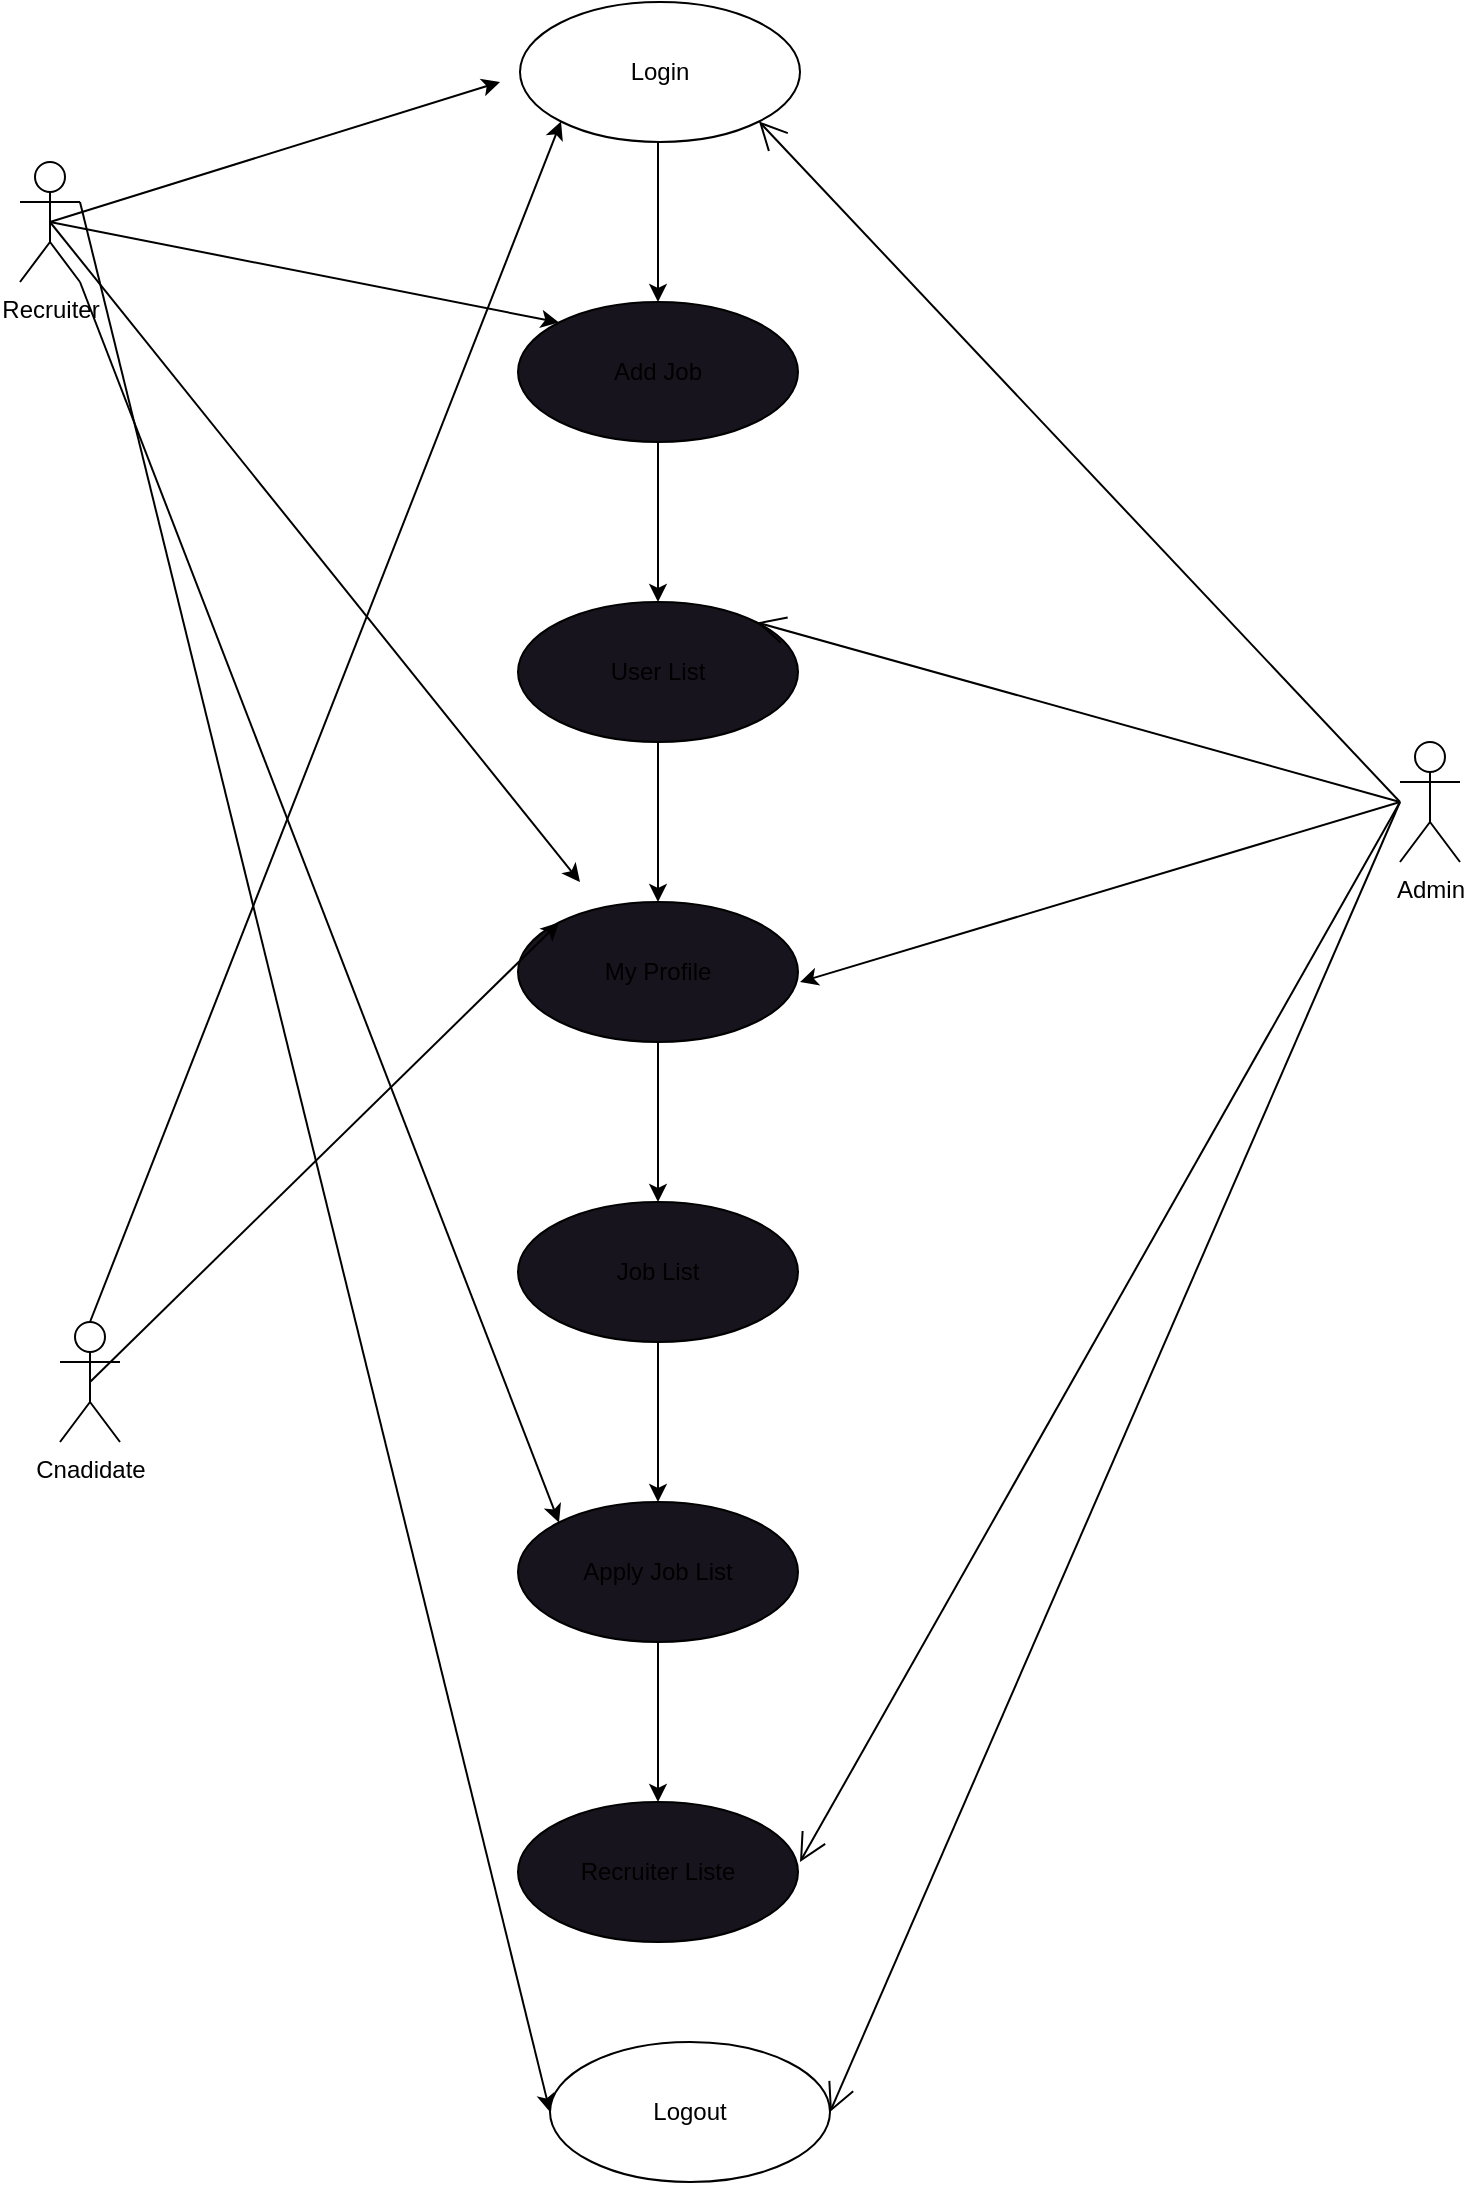 <mxfile>
    <diagram id="QWu-6im099hw_-NLjiuv" name="Page-1">
        <mxGraphModel dx="725" dy="778" grid="1" gridSize="10" guides="1" tooltips="1" connect="1" arrows="1" fold="1" page="1" pageScale="1" pageWidth="850" pageHeight="1100" math="0" shadow="0">
            <root>
                <mxCell id="0"/>
                <mxCell id="1" parent="0"/>
                <mxCell id="4" value="" style="edgeStyle=none;html=1;" edge="1" parent="1" target="3">
                    <mxGeometry relative="1" as="geometry">
                        <mxPoint x="409" y="80" as="sourcePoint"/>
                    </mxGeometry>
                </mxCell>
                <mxCell id="2" value="Login" style="ellipse;whiteSpace=wrap;html=1;" vertex="1" parent="1">
                    <mxGeometry x="340" y="10" width="140" height="70" as="geometry"/>
                </mxCell>
                <mxCell id="6" value="" style="edgeStyle=none;html=1;" edge="1" parent="1" source="3" target="5">
                    <mxGeometry relative="1" as="geometry"/>
                </mxCell>
                <mxCell id="3" value="Add Job" style="ellipse;whiteSpace=wrap;html=1;fillColor=rgb(24, 20, 29);" vertex="1" parent="1">
                    <mxGeometry x="339" y="160" width="140" height="70" as="geometry"/>
                </mxCell>
                <mxCell id="8" value="" style="edgeStyle=none;html=1;" edge="1" parent="1" source="5" target="7">
                    <mxGeometry relative="1" as="geometry"/>
                </mxCell>
                <mxCell id="5" value="User List" style="ellipse;whiteSpace=wrap;html=1;fillColor=rgb(24, 20, 29);" vertex="1" parent="1">
                    <mxGeometry x="339" y="310" width="140" height="70" as="geometry"/>
                </mxCell>
                <mxCell id="10" value="" style="edgeStyle=none;html=1;" edge="1" parent="1" source="7" target="9">
                    <mxGeometry relative="1" as="geometry"/>
                </mxCell>
                <mxCell id="7" value="My Profile" style="ellipse;whiteSpace=wrap;html=1;fillColor=rgb(24, 20, 29);" vertex="1" parent="1">
                    <mxGeometry x="339" y="460" width="140" height="70" as="geometry"/>
                </mxCell>
                <mxCell id="12" value="" style="edgeStyle=none;html=1;" edge="1" parent="1" source="9" target="11">
                    <mxGeometry relative="1" as="geometry"/>
                </mxCell>
                <mxCell id="9" value="Job List" style="ellipse;whiteSpace=wrap;html=1;fillColor=rgb(24, 20, 29);" vertex="1" parent="1">
                    <mxGeometry x="339" y="610" width="140" height="70" as="geometry"/>
                </mxCell>
                <mxCell id="14" value="" style="edgeStyle=none;html=1;" edge="1" parent="1" source="11" target="13">
                    <mxGeometry relative="1" as="geometry"/>
                </mxCell>
                <mxCell id="11" value="Apply Job List" style="ellipse;whiteSpace=wrap;html=1;fillColor=rgb(24, 20, 29);" vertex="1" parent="1">
                    <mxGeometry x="339" y="760" width="140" height="70" as="geometry"/>
                </mxCell>
                <mxCell id="13" value="Recruiter Liste" style="ellipse;whiteSpace=wrap;html=1;fillColor=rgb(24, 20, 29);" vertex="1" parent="1">
                    <mxGeometry x="339" y="910" width="140" height="70" as="geometry"/>
                </mxCell>
                <mxCell id="25" style="edgeStyle=none;html=1;exitX=0.5;exitY=0.5;exitDx=0;exitDy=0;exitPerimeter=0;" edge="1" parent="1" source="15">
                    <mxGeometry relative="1" as="geometry">
                        <mxPoint x="330" y="50" as="targetPoint"/>
                    </mxGeometry>
                </mxCell>
                <mxCell id="26" style="edgeStyle=none;html=1;exitX=0.5;exitY=0.5;exitDx=0;exitDy=0;exitPerimeter=0;entryX=0;entryY=0;entryDx=0;entryDy=0;" edge="1" parent="1" source="15" target="3">
                    <mxGeometry relative="1" as="geometry"/>
                </mxCell>
                <mxCell id="27" style="edgeStyle=none;html=1;exitX=0.5;exitY=0.5;exitDx=0;exitDy=0;exitPerimeter=0;" edge="1" parent="1" source="15">
                    <mxGeometry relative="1" as="geometry">
                        <mxPoint x="370" y="450" as="targetPoint"/>
                    </mxGeometry>
                </mxCell>
                <mxCell id="28" style="edgeStyle=none;html=1;exitX=1;exitY=1;exitDx=0;exitDy=0;exitPerimeter=0;entryX=0;entryY=0;entryDx=0;entryDy=0;" edge="1" parent="1" source="15" target="11">
                    <mxGeometry relative="1" as="geometry"/>
                </mxCell>
                <mxCell id="30" style="edgeStyle=none;html=1;exitX=1;exitY=0.333;exitDx=0;exitDy=0;exitPerimeter=0;entryX=0;entryY=0.5;entryDx=0;entryDy=0;" edge="1" parent="1" source="15" target="29">
                    <mxGeometry relative="1" as="geometry"/>
                </mxCell>
                <mxCell id="15" value="Recruiter" style="shape=umlActor;verticalLabelPosition=bottom;verticalAlign=top;html=1;" vertex="1" parent="1">
                    <mxGeometry x="90" y="90" width="30" height="60" as="geometry"/>
                </mxCell>
                <mxCell id="31" style="edgeStyle=none;html=1;exitX=0.5;exitY=0;exitDx=0;exitDy=0;exitPerimeter=0;entryX=0;entryY=1;entryDx=0;entryDy=0;" edge="1" parent="1" source="16" target="2">
                    <mxGeometry relative="1" as="geometry"/>
                </mxCell>
                <mxCell id="32" style="edgeStyle=none;html=1;exitX=0.5;exitY=0.5;exitDx=0;exitDy=0;exitPerimeter=0;entryX=0;entryY=0;entryDx=0;entryDy=0;" edge="1" parent="1" source="16" target="7">
                    <mxGeometry relative="1" as="geometry"/>
                </mxCell>
                <mxCell id="16" value="Cnadidate" style="shape=umlActor;verticalLabelPosition=bottom;verticalAlign=top;html=1;" vertex="1" parent="1">
                    <mxGeometry x="110" y="670" width="30" height="60" as="geometry"/>
                </mxCell>
                <mxCell id="38" style="edgeStyle=none;html=1;" edge="1" parent="1">
                    <mxGeometry relative="1" as="geometry">
                        <mxPoint x="480" y="500" as="targetPoint"/>
                        <mxPoint x="780" y="410" as="sourcePoint"/>
                    </mxGeometry>
                </mxCell>
                <mxCell id="17" value="Admin" style="shape=umlActor;verticalLabelPosition=bottom;verticalAlign=top;html=1;" vertex="1" parent="1">
                    <mxGeometry x="780" y="380" width="30" height="60" as="geometry"/>
                </mxCell>
                <mxCell id="29" value="Logout" style="ellipse;whiteSpace=wrap;html=1;" vertex="1" parent="1">
                    <mxGeometry x="355" y="1030" width="140" height="70" as="geometry"/>
                </mxCell>
                <mxCell id="35" value="" style="endArrow=open;endFill=1;endSize=12;html=1;entryX=1;entryY=1;entryDx=0;entryDy=0;" edge="1" parent="1" target="2">
                    <mxGeometry width="160" relative="1" as="geometry">
                        <mxPoint x="780" y="410" as="sourcePoint"/>
                        <mxPoint x="530" y="260" as="targetPoint"/>
                    </mxGeometry>
                </mxCell>
                <mxCell id="36" value="" style="endArrow=open;endFill=1;endSize=12;html=1;entryX=1;entryY=0;entryDx=0;entryDy=0;" edge="1" parent="1" target="5">
                    <mxGeometry width="160" relative="1" as="geometry">
                        <mxPoint x="780" y="410" as="sourcePoint"/>
                        <mxPoint x="530" y="260" as="targetPoint"/>
                    </mxGeometry>
                </mxCell>
                <mxCell id="40" value="" style="endArrow=open;endFill=1;endSize=12;html=1;" edge="1" parent="1">
                    <mxGeometry width="160" relative="1" as="geometry">
                        <mxPoint x="780" y="410" as="sourcePoint"/>
                        <mxPoint x="480" y="940" as="targetPoint"/>
                    </mxGeometry>
                </mxCell>
                <mxCell id="41" value="" style="endArrow=open;endFill=1;endSize=12;html=1;entryX=1;entryY=0.5;entryDx=0;entryDy=0;" edge="1" parent="1" target="29">
                    <mxGeometry width="160" relative="1" as="geometry">
                        <mxPoint x="780" y="410" as="sourcePoint"/>
                        <mxPoint x="860" y="860" as="targetPoint"/>
                    </mxGeometry>
                </mxCell>
            </root>
        </mxGraphModel>
    </diagram>
</mxfile>